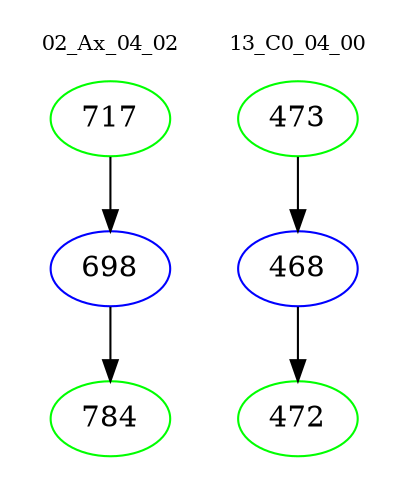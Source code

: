 digraph{
subgraph cluster_0 {
color = white
label = "02_Ax_04_02";
fontsize=10;
T0_717 [label="717", color="green"]
T0_717 -> T0_698 [color="black"]
T0_698 [label="698", color="blue"]
T0_698 -> T0_784 [color="black"]
T0_784 [label="784", color="green"]
}
subgraph cluster_1 {
color = white
label = "13_C0_04_00";
fontsize=10;
T1_473 [label="473", color="green"]
T1_473 -> T1_468 [color="black"]
T1_468 [label="468", color="blue"]
T1_468 -> T1_472 [color="black"]
T1_472 [label="472", color="green"]
}
}
